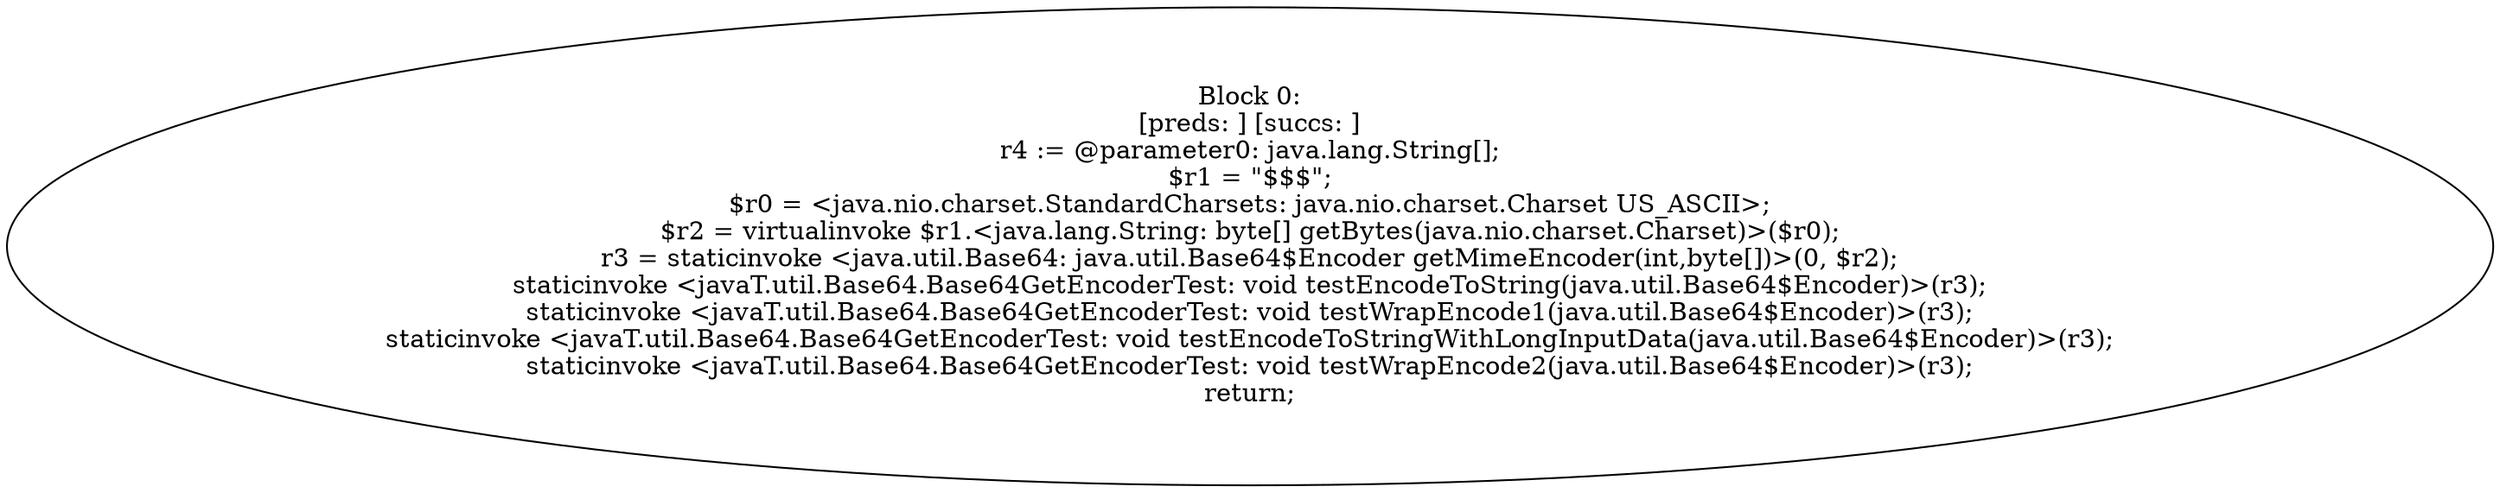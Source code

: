 digraph "unitGraph" {
    "Block 0:
[preds: ] [succs: ]
r4 := @parameter0: java.lang.String[];
$r1 = \"$$$\";
$r0 = <java.nio.charset.StandardCharsets: java.nio.charset.Charset US_ASCII>;
$r2 = virtualinvoke $r1.<java.lang.String: byte[] getBytes(java.nio.charset.Charset)>($r0);
r3 = staticinvoke <java.util.Base64: java.util.Base64$Encoder getMimeEncoder(int,byte[])>(0, $r2);
staticinvoke <javaT.util.Base64.Base64GetEncoderTest: void testEncodeToString(java.util.Base64$Encoder)>(r3);
staticinvoke <javaT.util.Base64.Base64GetEncoderTest: void testWrapEncode1(java.util.Base64$Encoder)>(r3);
staticinvoke <javaT.util.Base64.Base64GetEncoderTest: void testEncodeToStringWithLongInputData(java.util.Base64$Encoder)>(r3);
staticinvoke <javaT.util.Base64.Base64GetEncoderTest: void testWrapEncode2(java.util.Base64$Encoder)>(r3);
return;
"
}
